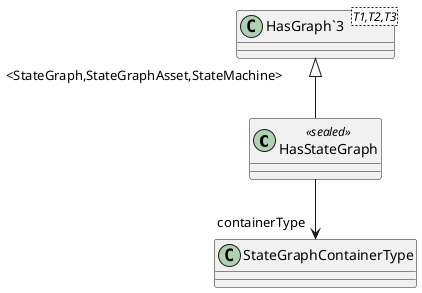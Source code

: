 @startuml
class HasStateGraph <<sealed>> {
}
class "HasGraph`3"<T1,T2,T3> {
}
"HasGraph`3" "<StateGraph,StateGraphAsset,StateMachine>" <|-- HasStateGraph
HasStateGraph --> "containerType" StateGraphContainerType
@enduml
